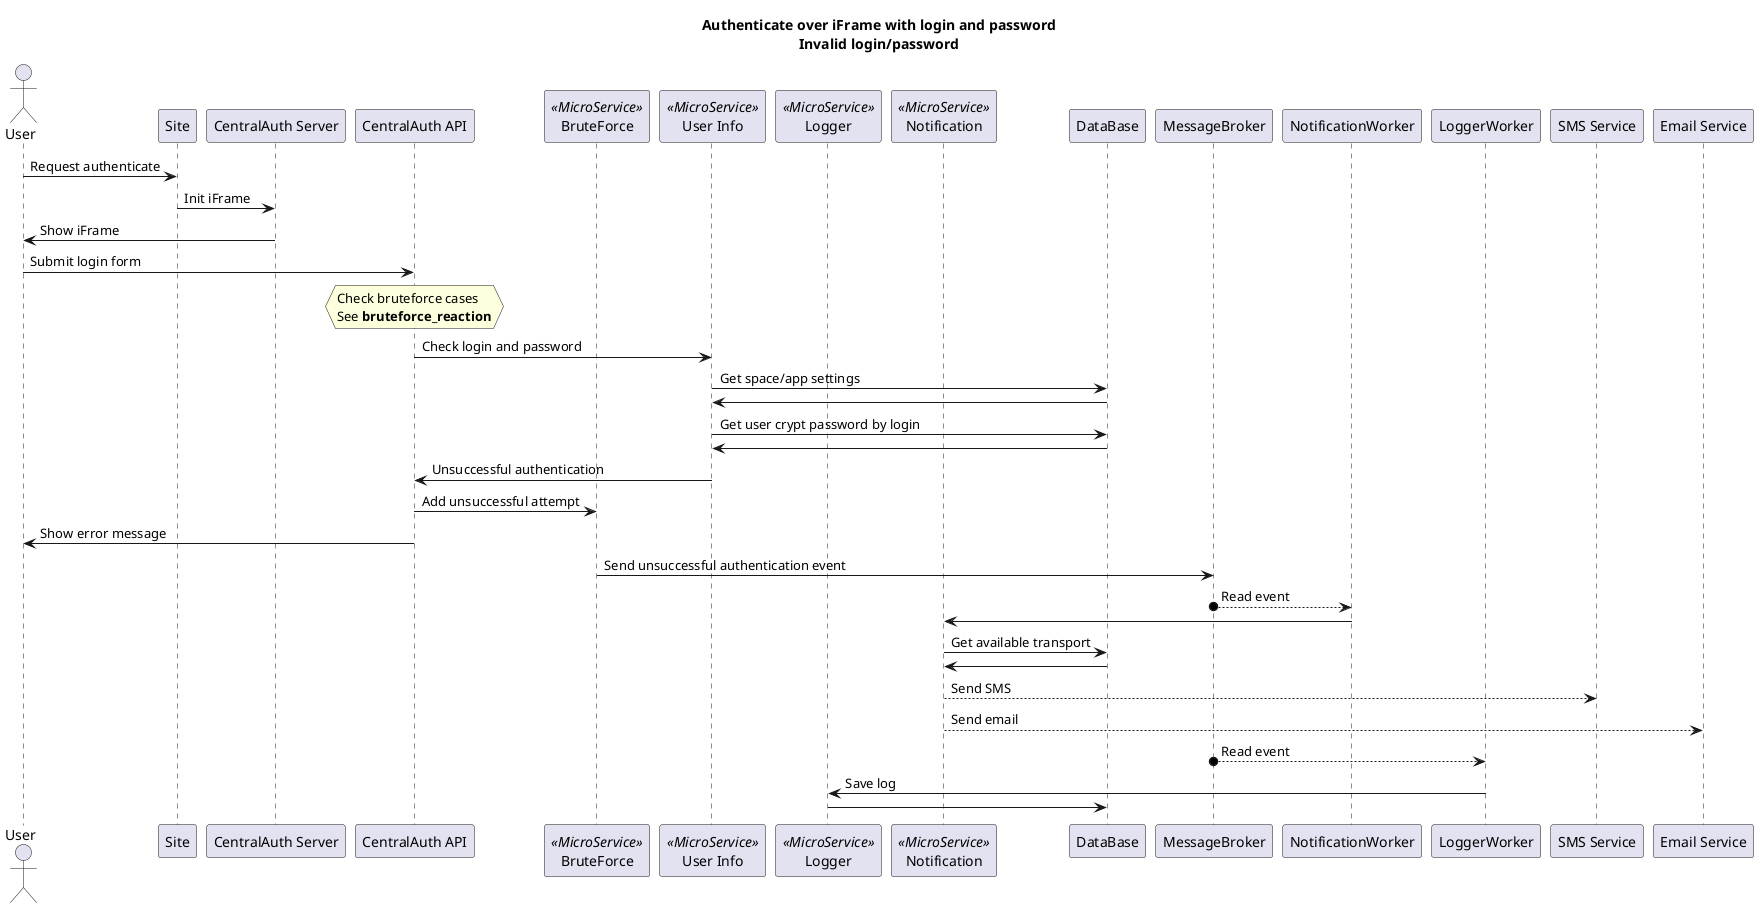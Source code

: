 @startuml

skinparam titleBorderRoundCorner 15
skinparam titleBorderThickness 1
title Authenticate over iFrame with login and password\nInvalid login/password

actor User
participant Site
participant "CentralAuth Server" as CAS
participant "CentralAuth API" as CAA
participant "BruteForce" as BF_MS <<MicroService>>
participant "User Info" as UI_MS <<MicroService>>
participant Logger as LOG_MS <<MicroService>>
participant Notification as NOTIF_MS <<MicroService>>
participant DataBase as DB
participant MessageBroker as Broker
participant NotificationWorker
participant LoggerWorker
participant "SMS Service" as SMS
participant "Email Service" as Email

User -> Site : Request authenticate
Site -> CAS : Init iFrame
CAS -> User : Show iFrame

User -> CAA : Submit login form

hnote over CAA: Check bruteforce cases\nSee **bruteforce_reaction**

CAA -> UI_MS : Check login and password
UI_MS -> DB : Get space/app settings
DB -> UI_MS
UI_MS -> DB : Get user crypt password by login
DB -> UI_MS
UI_MS -> CAA : Unsuccessful authentication
CAA -> BF_MS : Add unsuccessful attempt
CAA -> User : Show error message
BF_MS -> Broker : Send unsuccessful authentication event
Broker o--> NotificationWorker : Read event
NotificationWorker -> NOTIF_MS
NOTIF_MS -> DB : Get available transport
DB -> NOTIF_MS
NOTIF_MS --> SMS : Send SMS
NOTIF_MS --> Email : Send email
Broker o--> LoggerWorker : Read event
LoggerWorker -> LOG_MS : Save log
LOG_MS -> DB

@enduml